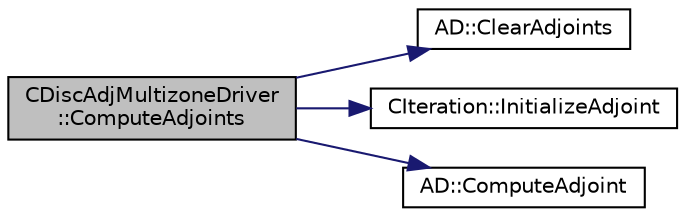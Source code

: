 digraph "CDiscAdjMultizoneDriver::ComputeAdjoints"
{
  edge [fontname="Helvetica",fontsize="10",labelfontname="Helvetica",labelfontsize="10"];
  node [fontname="Helvetica",fontsize="10",shape=record];
  rankdir="LR";
  Node43 [label="CDiscAdjMultizoneDriver\l::ComputeAdjoints",height=0.2,width=0.4,color="black", fillcolor="grey75", style="filled", fontcolor="black"];
  Node43 -> Node44 [color="midnightblue",fontsize="10",style="solid",fontname="Helvetica"];
  Node44 [label="AD::ClearAdjoints",height=0.2,width=0.4,color="black", fillcolor="white", style="filled",URL="$namespace_a_d.html#a6ccf47c72e8115f9e31054b4c06271c4",tooltip="Clears the currently stored adjoints but keeps the computational graph. "];
  Node43 -> Node45 [color="midnightblue",fontsize="10",style="solid",fontname="Helvetica"];
  Node45 [label="CIteration::InitializeAdjoint",height=0.2,width=0.4,color="black", fillcolor="white", style="filled",URL="$class_c_iteration.html#a18fa7f7314e6b88f8c69e4fee4ba0f11"];
  Node43 -> Node46 [color="midnightblue",fontsize="10",style="solid",fontname="Helvetica"];
  Node46 [label="AD::ComputeAdjoint",height=0.2,width=0.4,color="black", fillcolor="white", style="filled",URL="$namespace_a_d.html#a02ec06d93629cdd0724d268318d4dfe7",tooltip="Computes the adjoints, i.e. the derivatives of the output with respect to the input variables..."];
}
